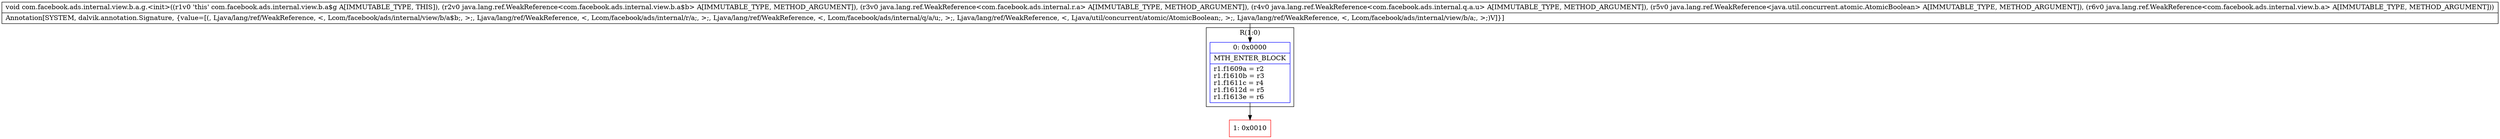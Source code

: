digraph "CFG forcom.facebook.ads.internal.view.b.a.g.\<init\>(Ljava\/lang\/ref\/WeakReference;Ljava\/lang\/ref\/WeakReference;Ljava\/lang\/ref\/WeakReference;Ljava\/lang\/ref\/WeakReference;Ljava\/lang\/ref\/WeakReference;)V" {
subgraph cluster_Region_1997695272 {
label = "R(1:0)";
node [shape=record,color=blue];
Node_0 [shape=record,label="{0\:\ 0x0000|MTH_ENTER_BLOCK\l|r1.f1609a = r2\lr1.f1610b = r3\lr1.f1611c = r4\lr1.f1612d = r5\lr1.f1613e = r6\l}"];
}
Node_1 [shape=record,color=red,label="{1\:\ 0x0010}"];
MethodNode[shape=record,label="{void com.facebook.ads.internal.view.b.a.g.\<init\>((r1v0 'this' com.facebook.ads.internal.view.b.a$g A[IMMUTABLE_TYPE, THIS]), (r2v0 java.lang.ref.WeakReference\<com.facebook.ads.internal.view.b.a$b\> A[IMMUTABLE_TYPE, METHOD_ARGUMENT]), (r3v0 java.lang.ref.WeakReference\<com.facebook.ads.internal.r.a\> A[IMMUTABLE_TYPE, METHOD_ARGUMENT]), (r4v0 java.lang.ref.WeakReference\<com.facebook.ads.internal.q.a.u\> A[IMMUTABLE_TYPE, METHOD_ARGUMENT]), (r5v0 java.lang.ref.WeakReference\<java.util.concurrent.atomic.AtomicBoolean\> A[IMMUTABLE_TYPE, METHOD_ARGUMENT]), (r6v0 java.lang.ref.WeakReference\<com.facebook.ads.internal.view.b.a\> A[IMMUTABLE_TYPE, METHOD_ARGUMENT]))  | Annotation[SYSTEM, dalvik.annotation.Signature, \{value=[(, Ljava\/lang\/ref\/WeakReference, \<, Lcom\/facebook\/ads\/internal\/view\/b\/a$b;, \>;, Ljava\/lang\/ref\/WeakReference, \<, Lcom\/facebook\/ads\/internal\/r\/a;, \>;, Ljava\/lang\/ref\/WeakReference, \<, Lcom\/facebook\/ads\/internal\/q\/a\/u;, \>;, Ljava\/lang\/ref\/WeakReference, \<, Ljava\/util\/concurrent\/atomic\/AtomicBoolean;, \>;, Ljava\/lang\/ref\/WeakReference, \<, Lcom\/facebook\/ads\/internal\/view\/b\/a;, \>;)V]\}]\l}"];
MethodNode -> Node_0;
Node_0 -> Node_1;
}

